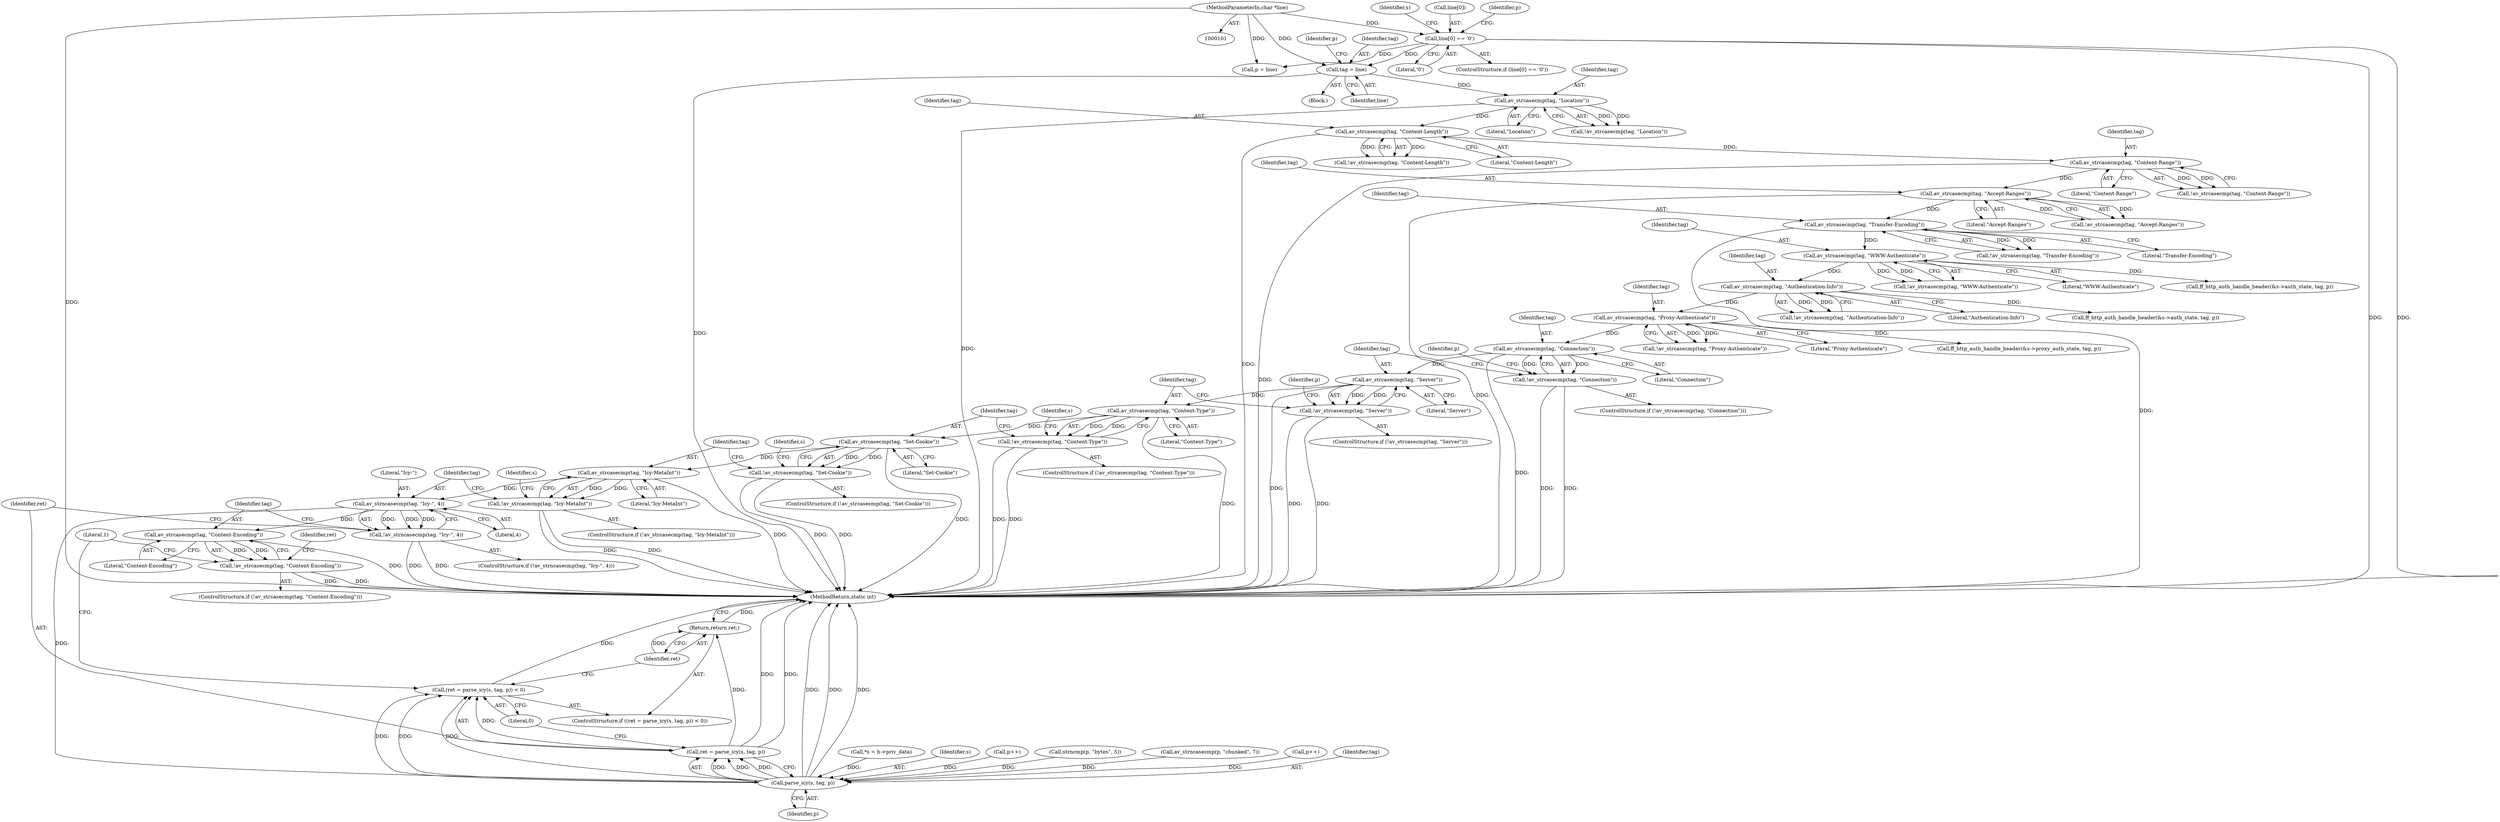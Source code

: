 digraph "0_FFmpeg_2a05c8f813de6f2278827734bf8102291e7484aa_7@pointer" {
"1000551" [label="(Call,av_strcasecmp(tag, \"Connection\"))"];
"1000537" [label="(Call,av_strcasecmp(tag, \"Proxy-Authenticate\"))"];
"1000523" [label="(Call,av_strcasecmp(tag, \"Authentication-Info\"))"];
"1000509" [label="(Call,av_strcasecmp(tag, \"WWW-Authenticate\"))"];
"1000486" [label="(Call,av_strcasecmp(tag, \"Transfer-Encoding\"))"];
"1000461" [label="(Call,av_strcasecmp(tag, \"Accept-Ranges\"))"];
"1000450" [label="(Call,av_strcasecmp(tag, \"Content-Range\"))"];
"1000429" [label="(Call,av_strcasecmp(tag, \"Content-Length\"))"];
"1000407" [label="(Call,av_strcasecmp(tag, \"Location\"))"];
"1000394" [label="(Call,tag = line)"];
"1000132" [label="(Call,line[0] == '\0')"];
"1000103" [label="(MethodParameterIn,char *line)"];
"1000550" [label="(Call,!av_strcasecmp(tag, \"Connection\"))"];
"1000568" [label="(Call,av_strcasecmp(tag, \"Server\"))"];
"1000567" [label="(Call,!av_strcasecmp(tag, \"Server\"))"];
"1000599" [label="(Call,av_strcasecmp(tag, \"Content-Type\"))"];
"1000598" [label="(Call,!av_strcasecmp(tag, \"Content-Type\"))"];
"1000616" [label="(Call,av_strcasecmp(tag, \"Set-Cookie\"))"];
"1000615" [label="(Call,!av_strcasecmp(tag, \"Set-Cookie\"))"];
"1000636" [label="(Call,av_strcasecmp(tag, \"Icy-MetaInt\"))"];
"1000635" [label="(Call,!av_strcasecmp(tag, \"Icy-MetaInt\"))"];
"1000651" [label="(Call,av_strncasecmp(tag, \"Icy-\", 4))"];
"1000650" [label="(Call,!av_strncasecmp(tag, \"Icy-\", 4))"];
"1000660" [label="(Call,parse_icy(s, tag, p))"];
"1000657" [label="(Call,(ret = parse_icy(s, tag, p)) < 0)"];
"1000658" [label="(Call,ret = parse_icy(s, tag, p))"];
"1000665" [label="(Return,return ret;)"];
"1000670" [label="(Call,av_strcasecmp(tag, \"Content-Encoding\"))"];
"1000669" [label="(Call,!av_strcasecmp(tag, \"Content-Encoding\"))"];
"1000541" [label="(Call,ff_http_auth_handle_header(&s->proxy_auth_state, tag, p))"];
"1000568" [label="(Call,av_strcasecmp(tag, \"Server\"))"];
"1000660" [label="(Call,parse_icy(s, tag, p))"];
"1000452" [label="(Literal,\"Content-Range\")"];
"1000659" [label="(Identifier,ret)"];
"1000636" [label="(Call,av_strcasecmp(tag, \"Icy-MetaInt\"))"];
"1000108" [label="(Call,*s = h->priv_data)"];
"1000133" [label="(Call,line[0])"];
"1000672" [label="(Literal,\"Content-Encoding\")"];
"1000524" [label="(Identifier,tag)"];
"1000486" [label="(Call,av_strcasecmp(tag, \"Transfer-Encoding\"))"];
"1000614" [label="(ControlStructure,if (!av_strcasecmp(tag, \"Set-Cookie\")))"];
"1000487" [label="(Identifier,tag)"];
"1000463" [label="(Literal,\"Accept-Ranges\")"];
"1000522" [label="(Call,!av_strcasecmp(tag, \"Authentication-Info\"))"];
"1000661" [label="(Identifier,s)"];
"1000605" [label="(Identifier,s)"];
"1000618" [label="(Literal,\"Set-Cookie\")"];
"1000567" [label="(Call,!av_strcasecmp(tag, \"Server\"))"];
"1000370" [label="(Block,)"];
"1000132" [label="(Call,line[0] == '\0')"];
"1000550" [label="(Call,!av_strcasecmp(tag, \"Connection\"))"];
"1000616" [label="(Call,av_strcasecmp(tag, \"Set-Cookie\"))"];
"1000146" [label="(Identifier,p)"];
"1000394" [label="(Call,tag = line)"];
"1000450" [label="(Call,av_strcasecmp(tag, \"Content-Range\"))"];
"1000536" [label="(Call,!av_strcasecmp(tag, \"Proxy-Authenticate\"))"];
"1000403" [label="(Call,p++)"];
"1000666" [label="(Identifier,ret)"];
"1000665" [label="(Return,return ret;)"];
"1000508" [label="(Call,!av_strcasecmp(tag, \"WWW-Authenticate\"))"];
"1000635" [label="(Call,!av_strcasecmp(tag, \"Icy-MetaInt\"))"];
"1000451" [label="(Identifier,tag)"];
"1000398" [label="(Identifier,p)"];
"1000642" [label="(Identifier,s)"];
"1000407" [label="(Call,av_strcasecmp(tag, \"Location\"))"];
"1000649" [label="(ControlStructure,if (!av_strncasecmp(tag, \"Icy-\", 4)))"];
"1000638" [label="(Literal,\"Icy-MetaInt\")"];
"1000509" [label="(Call,av_strcasecmp(tag, \"WWW-Authenticate\"))"];
"1000466" [label="(Call,strncmp(p, \"bytes\", 5))"];
"1000551" [label="(Call,av_strcasecmp(tag, \"Connection\"))"];
"1000634" [label="(ControlStructure,if (!av_strcasecmp(tag, \"Icy-MetaInt\")))"];
"1000131" [label="(ControlStructure,if (line[0] == '\0'))"];
"1000429" [label="(Call,av_strcasecmp(tag, \"Content-Length\"))"];
"1000462" [label="(Identifier,tag)"];
"1000650" [label="(Call,!av_strncasecmp(tag, \"Icy-\", 4))"];
"1000406" [label="(Call,!av_strcasecmp(tag, \"Location\"))"];
"1000617" [label="(Identifier,tag)"];
"1000538" [label="(Identifier,tag)"];
"1000490" [label="(Call,av_strncasecmp(p, \"chunked\", 7))"];
"1000600" [label="(Identifier,tag)"];
"1000430" [label="(Identifier,tag)"];
"1000460" [label="(Call,!av_strcasecmp(tag, \"Accept-Ranges\"))"];
"1000140" [label="(Identifier,s)"];
"1000397" [label="(Call,p++)"];
"1000558" [label="(Identifier,p)"];
"1000686" [label="(MethodReturn,static int)"];
"1000395" [label="(Identifier,tag)"];
"1000601" [label="(Literal,\"Content-Type\")"];
"1000575" [label="(Identifier,p)"];
"1000658" [label="(Call,ret = parse_icy(s, tag, p))"];
"1000662" [label="(Identifier,tag)"];
"1000615" [label="(Call,!av_strcasecmp(tag, \"Set-Cookie\"))"];
"1000569" [label="(Identifier,tag)"];
"1000622" [label="(Identifier,s)"];
"1000657" [label="(Call,(ret = parse_icy(s, tag, p)) < 0)"];
"1000103" [label="(MethodParameterIn,char *line)"];
"1000664" [label="(Literal,0)"];
"1000566" [label="(ControlStructure,if (!av_strcasecmp(tag, \"Server\")))"];
"1000656" [label="(ControlStructure,if ((ret = parse_icy(s, tag, p)) < 0))"];
"1000651" [label="(Call,av_strncasecmp(tag, \"Icy-\", 4))"];
"1000652" [label="(Identifier,tag)"];
"1000668" [label="(ControlStructure,if (!av_strcasecmp(tag, \"Content-Encoding\")))"];
"1000537" [label="(Call,av_strcasecmp(tag, \"Proxy-Authenticate\"))"];
"1000523" [label="(Call,av_strcasecmp(tag, \"Authentication-Info\"))"];
"1000511" [label="(Literal,\"WWW-Authenticate\")"];
"1000549" [label="(ControlStructure,if (!av_strcasecmp(tag, \"Connection\")))"];
"1000539" [label="(Literal,\"Proxy-Authenticate\")"];
"1000431" [label="(Literal,\"Content-Length\")"];
"1000653" [label="(Literal,\"Icy-\")"];
"1000637" [label="(Identifier,tag)"];
"1000428" [label="(Call,!av_strcasecmp(tag, \"Content-Length\"))"];
"1000597" [label="(ControlStructure,if (!av_strcasecmp(tag, \"Content-Type\")))"];
"1000525" [label="(Literal,\"Authentication-Info\")"];
"1000598" [label="(Call,!av_strcasecmp(tag, \"Content-Type\"))"];
"1000671" [label="(Identifier,tag)"];
"1000685" [label="(Literal,1)"];
"1000513" [label="(Call,ff_http_auth_handle_header(&s->auth_state, tag, p))"];
"1000485" [label="(Call,!av_strcasecmp(tag, \"Transfer-Encoding\"))"];
"1000570" [label="(Literal,\"Server\")"];
"1000553" [label="(Literal,\"Connection\")"];
"1000654" [label="(Literal,4)"];
"1000488" [label="(Literal,\"Transfer-Encoding\")"];
"1000527" [label="(Call,ff_http_auth_handle_header(&s->auth_state, tag, p))"];
"1000408" [label="(Identifier,tag)"];
"1000461" [label="(Call,av_strcasecmp(tag, \"Accept-Ranges\"))"];
"1000677" [label="(Identifier,ret)"];
"1000663" [label="(Identifier,p)"];
"1000136" [label="(Literal,'\0')"];
"1000599" [label="(Call,av_strcasecmp(tag, \"Content-Type\"))"];
"1000670" [label="(Call,av_strcasecmp(tag, \"Content-Encoding\"))"];
"1000510" [label="(Identifier,tag)"];
"1000449" [label="(Call,!av_strcasecmp(tag, \"Content-Range\"))"];
"1000396" [label="(Identifier,line)"];
"1000552" [label="(Identifier,tag)"];
"1000669" [label="(Call,!av_strcasecmp(tag, \"Content-Encoding\"))"];
"1000409" [label="(Literal,\"Location\")"];
"1000145" [label="(Call,p = line)"];
"1000551" -> "1000550"  [label="AST: "];
"1000551" -> "1000553"  [label="CFG: "];
"1000552" -> "1000551"  [label="AST: "];
"1000553" -> "1000551"  [label="AST: "];
"1000550" -> "1000551"  [label="CFG: "];
"1000551" -> "1000686"  [label="DDG: "];
"1000551" -> "1000550"  [label="DDG: "];
"1000551" -> "1000550"  [label="DDG: "];
"1000537" -> "1000551"  [label="DDG: "];
"1000551" -> "1000568"  [label="DDG: "];
"1000537" -> "1000536"  [label="AST: "];
"1000537" -> "1000539"  [label="CFG: "];
"1000538" -> "1000537"  [label="AST: "];
"1000539" -> "1000537"  [label="AST: "];
"1000536" -> "1000537"  [label="CFG: "];
"1000537" -> "1000536"  [label="DDG: "];
"1000537" -> "1000536"  [label="DDG: "];
"1000523" -> "1000537"  [label="DDG: "];
"1000537" -> "1000541"  [label="DDG: "];
"1000523" -> "1000522"  [label="AST: "];
"1000523" -> "1000525"  [label="CFG: "];
"1000524" -> "1000523"  [label="AST: "];
"1000525" -> "1000523"  [label="AST: "];
"1000522" -> "1000523"  [label="CFG: "];
"1000523" -> "1000522"  [label="DDG: "];
"1000523" -> "1000522"  [label="DDG: "];
"1000509" -> "1000523"  [label="DDG: "];
"1000523" -> "1000527"  [label="DDG: "];
"1000509" -> "1000508"  [label="AST: "];
"1000509" -> "1000511"  [label="CFG: "];
"1000510" -> "1000509"  [label="AST: "];
"1000511" -> "1000509"  [label="AST: "];
"1000508" -> "1000509"  [label="CFG: "];
"1000509" -> "1000508"  [label="DDG: "];
"1000509" -> "1000508"  [label="DDG: "];
"1000486" -> "1000509"  [label="DDG: "];
"1000509" -> "1000513"  [label="DDG: "];
"1000486" -> "1000485"  [label="AST: "];
"1000486" -> "1000488"  [label="CFG: "];
"1000487" -> "1000486"  [label="AST: "];
"1000488" -> "1000486"  [label="AST: "];
"1000485" -> "1000486"  [label="CFG: "];
"1000486" -> "1000686"  [label="DDG: "];
"1000486" -> "1000485"  [label="DDG: "];
"1000486" -> "1000485"  [label="DDG: "];
"1000461" -> "1000486"  [label="DDG: "];
"1000461" -> "1000460"  [label="AST: "];
"1000461" -> "1000463"  [label="CFG: "];
"1000462" -> "1000461"  [label="AST: "];
"1000463" -> "1000461"  [label="AST: "];
"1000460" -> "1000461"  [label="CFG: "];
"1000461" -> "1000686"  [label="DDG: "];
"1000461" -> "1000460"  [label="DDG: "];
"1000461" -> "1000460"  [label="DDG: "];
"1000450" -> "1000461"  [label="DDG: "];
"1000450" -> "1000449"  [label="AST: "];
"1000450" -> "1000452"  [label="CFG: "];
"1000451" -> "1000450"  [label="AST: "];
"1000452" -> "1000450"  [label="AST: "];
"1000449" -> "1000450"  [label="CFG: "];
"1000450" -> "1000686"  [label="DDG: "];
"1000450" -> "1000449"  [label="DDG: "];
"1000450" -> "1000449"  [label="DDG: "];
"1000429" -> "1000450"  [label="DDG: "];
"1000429" -> "1000428"  [label="AST: "];
"1000429" -> "1000431"  [label="CFG: "];
"1000430" -> "1000429"  [label="AST: "];
"1000431" -> "1000429"  [label="AST: "];
"1000428" -> "1000429"  [label="CFG: "];
"1000429" -> "1000686"  [label="DDG: "];
"1000429" -> "1000428"  [label="DDG: "];
"1000429" -> "1000428"  [label="DDG: "];
"1000407" -> "1000429"  [label="DDG: "];
"1000407" -> "1000406"  [label="AST: "];
"1000407" -> "1000409"  [label="CFG: "];
"1000408" -> "1000407"  [label="AST: "];
"1000409" -> "1000407"  [label="AST: "];
"1000406" -> "1000407"  [label="CFG: "];
"1000407" -> "1000686"  [label="DDG: "];
"1000407" -> "1000406"  [label="DDG: "];
"1000407" -> "1000406"  [label="DDG: "];
"1000394" -> "1000407"  [label="DDG: "];
"1000394" -> "1000370"  [label="AST: "];
"1000394" -> "1000396"  [label="CFG: "];
"1000395" -> "1000394"  [label="AST: "];
"1000396" -> "1000394"  [label="AST: "];
"1000398" -> "1000394"  [label="CFG: "];
"1000394" -> "1000686"  [label="DDG: "];
"1000132" -> "1000394"  [label="DDG: "];
"1000103" -> "1000394"  [label="DDG: "];
"1000132" -> "1000131"  [label="AST: "];
"1000132" -> "1000136"  [label="CFG: "];
"1000133" -> "1000132"  [label="AST: "];
"1000136" -> "1000132"  [label="AST: "];
"1000140" -> "1000132"  [label="CFG: "];
"1000146" -> "1000132"  [label="CFG: "];
"1000132" -> "1000686"  [label="DDG: "];
"1000132" -> "1000686"  [label="DDG: "];
"1000103" -> "1000132"  [label="DDG: "];
"1000132" -> "1000145"  [label="DDG: "];
"1000103" -> "1000101"  [label="AST: "];
"1000103" -> "1000686"  [label="DDG: "];
"1000103" -> "1000145"  [label="DDG: "];
"1000550" -> "1000549"  [label="AST: "];
"1000558" -> "1000550"  [label="CFG: "];
"1000569" -> "1000550"  [label="CFG: "];
"1000550" -> "1000686"  [label="DDG: "];
"1000550" -> "1000686"  [label="DDG: "];
"1000568" -> "1000567"  [label="AST: "];
"1000568" -> "1000570"  [label="CFG: "];
"1000569" -> "1000568"  [label="AST: "];
"1000570" -> "1000568"  [label="AST: "];
"1000567" -> "1000568"  [label="CFG: "];
"1000568" -> "1000686"  [label="DDG: "];
"1000568" -> "1000567"  [label="DDG: "];
"1000568" -> "1000567"  [label="DDG: "];
"1000568" -> "1000599"  [label="DDG: "];
"1000567" -> "1000566"  [label="AST: "];
"1000575" -> "1000567"  [label="CFG: "];
"1000600" -> "1000567"  [label="CFG: "];
"1000567" -> "1000686"  [label="DDG: "];
"1000567" -> "1000686"  [label="DDG: "];
"1000599" -> "1000598"  [label="AST: "];
"1000599" -> "1000601"  [label="CFG: "];
"1000600" -> "1000599"  [label="AST: "];
"1000601" -> "1000599"  [label="AST: "];
"1000598" -> "1000599"  [label="CFG: "];
"1000599" -> "1000686"  [label="DDG: "];
"1000599" -> "1000598"  [label="DDG: "];
"1000599" -> "1000598"  [label="DDG: "];
"1000599" -> "1000616"  [label="DDG: "];
"1000598" -> "1000597"  [label="AST: "];
"1000605" -> "1000598"  [label="CFG: "];
"1000617" -> "1000598"  [label="CFG: "];
"1000598" -> "1000686"  [label="DDG: "];
"1000598" -> "1000686"  [label="DDG: "];
"1000616" -> "1000615"  [label="AST: "];
"1000616" -> "1000618"  [label="CFG: "];
"1000617" -> "1000616"  [label="AST: "];
"1000618" -> "1000616"  [label="AST: "];
"1000615" -> "1000616"  [label="CFG: "];
"1000616" -> "1000686"  [label="DDG: "];
"1000616" -> "1000615"  [label="DDG: "];
"1000616" -> "1000615"  [label="DDG: "];
"1000616" -> "1000636"  [label="DDG: "];
"1000615" -> "1000614"  [label="AST: "];
"1000622" -> "1000615"  [label="CFG: "];
"1000637" -> "1000615"  [label="CFG: "];
"1000615" -> "1000686"  [label="DDG: "];
"1000615" -> "1000686"  [label="DDG: "];
"1000636" -> "1000635"  [label="AST: "];
"1000636" -> "1000638"  [label="CFG: "];
"1000637" -> "1000636"  [label="AST: "];
"1000638" -> "1000636"  [label="AST: "];
"1000635" -> "1000636"  [label="CFG: "];
"1000636" -> "1000686"  [label="DDG: "];
"1000636" -> "1000635"  [label="DDG: "];
"1000636" -> "1000635"  [label="DDG: "];
"1000636" -> "1000651"  [label="DDG: "];
"1000635" -> "1000634"  [label="AST: "];
"1000642" -> "1000635"  [label="CFG: "];
"1000652" -> "1000635"  [label="CFG: "];
"1000635" -> "1000686"  [label="DDG: "];
"1000635" -> "1000686"  [label="DDG: "];
"1000651" -> "1000650"  [label="AST: "];
"1000651" -> "1000654"  [label="CFG: "];
"1000652" -> "1000651"  [label="AST: "];
"1000653" -> "1000651"  [label="AST: "];
"1000654" -> "1000651"  [label="AST: "];
"1000650" -> "1000651"  [label="CFG: "];
"1000651" -> "1000650"  [label="DDG: "];
"1000651" -> "1000650"  [label="DDG: "];
"1000651" -> "1000650"  [label="DDG: "];
"1000651" -> "1000660"  [label="DDG: "];
"1000651" -> "1000670"  [label="DDG: "];
"1000650" -> "1000649"  [label="AST: "];
"1000659" -> "1000650"  [label="CFG: "];
"1000671" -> "1000650"  [label="CFG: "];
"1000650" -> "1000686"  [label="DDG: "];
"1000650" -> "1000686"  [label="DDG: "];
"1000660" -> "1000658"  [label="AST: "];
"1000660" -> "1000663"  [label="CFG: "];
"1000661" -> "1000660"  [label="AST: "];
"1000662" -> "1000660"  [label="AST: "];
"1000663" -> "1000660"  [label="AST: "];
"1000658" -> "1000660"  [label="CFG: "];
"1000660" -> "1000686"  [label="DDG: "];
"1000660" -> "1000686"  [label="DDG: "];
"1000660" -> "1000686"  [label="DDG: "];
"1000660" -> "1000657"  [label="DDG: "];
"1000660" -> "1000657"  [label="DDG: "];
"1000660" -> "1000657"  [label="DDG: "];
"1000660" -> "1000658"  [label="DDG: "];
"1000660" -> "1000658"  [label="DDG: "];
"1000660" -> "1000658"  [label="DDG: "];
"1000108" -> "1000660"  [label="DDG: "];
"1000397" -> "1000660"  [label="DDG: "];
"1000403" -> "1000660"  [label="DDG: "];
"1000466" -> "1000660"  [label="DDG: "];
"1000490" -> "1000660"  [label="DDG: "];
"1000657" -> "1000656"  [label="AST: "];
"1000657" -> "1000664"  [label="CFG: "];
"1000658" -> "1000657"  [label="AST: "];
"1000664" -> "1000657"  [label="AST: "];
"1000666" -> "1000657"  [label="CFG: "];
"1000685" -> "1000657"  [label="CFG: "];
"1000657" -> "1000686"  [label="DDG: "];
"1000658" -> "1000657"  [label="DDG: "];
"1000659" -> "1000658"  [label="AST: "];
"1000664" -> "1000658"  [label="CFG: "];
"1000658" -> "1000686"  [label="DDG: "];
"1000658" -> "1000686"  [label="DDG: "];
"1000658" -> "1000665"  [label="DDG: "];
"1000665" -> "1000656"  [label="AST: "];
"1000665" -> "1000666"  [label="CFG: "];
"1000666" -> "1000665"  [label="AST: "];
"1000686" -> "1000665"  [label="CFG: "];
"1000665" -> "1000686"  [label="DDG: "];
"1000666" -> "1000665"  [label="DDG: "];
"1000670" -> "1000669"  [label="AST: "];
"1000670" -> "1000672"  [label="CFG: "];
"1000671" -> "1000670"  [label="AST: "];
"1000672" -> "1000670"  [label="AST: "];
"1000669" -> "1000670"  [label="CFG: "];
"1000670" -> "1000686"  [label="DDG: "];
"1000670" -> "1000669"  [label="DDG: "];
"1000670" -> "1000669"  [label="DDG: "];
"1000669" -> "1000668"  [label="AST: "];
"1000677" -> "1000669"  [label="CFG: "];
"1000685" -> "1000669"  [label="CFG: "];
"1000669" -> "1000686"  [label="DDG: "];
"1000669" -> "1000686"  [label="DDG: "];
}
